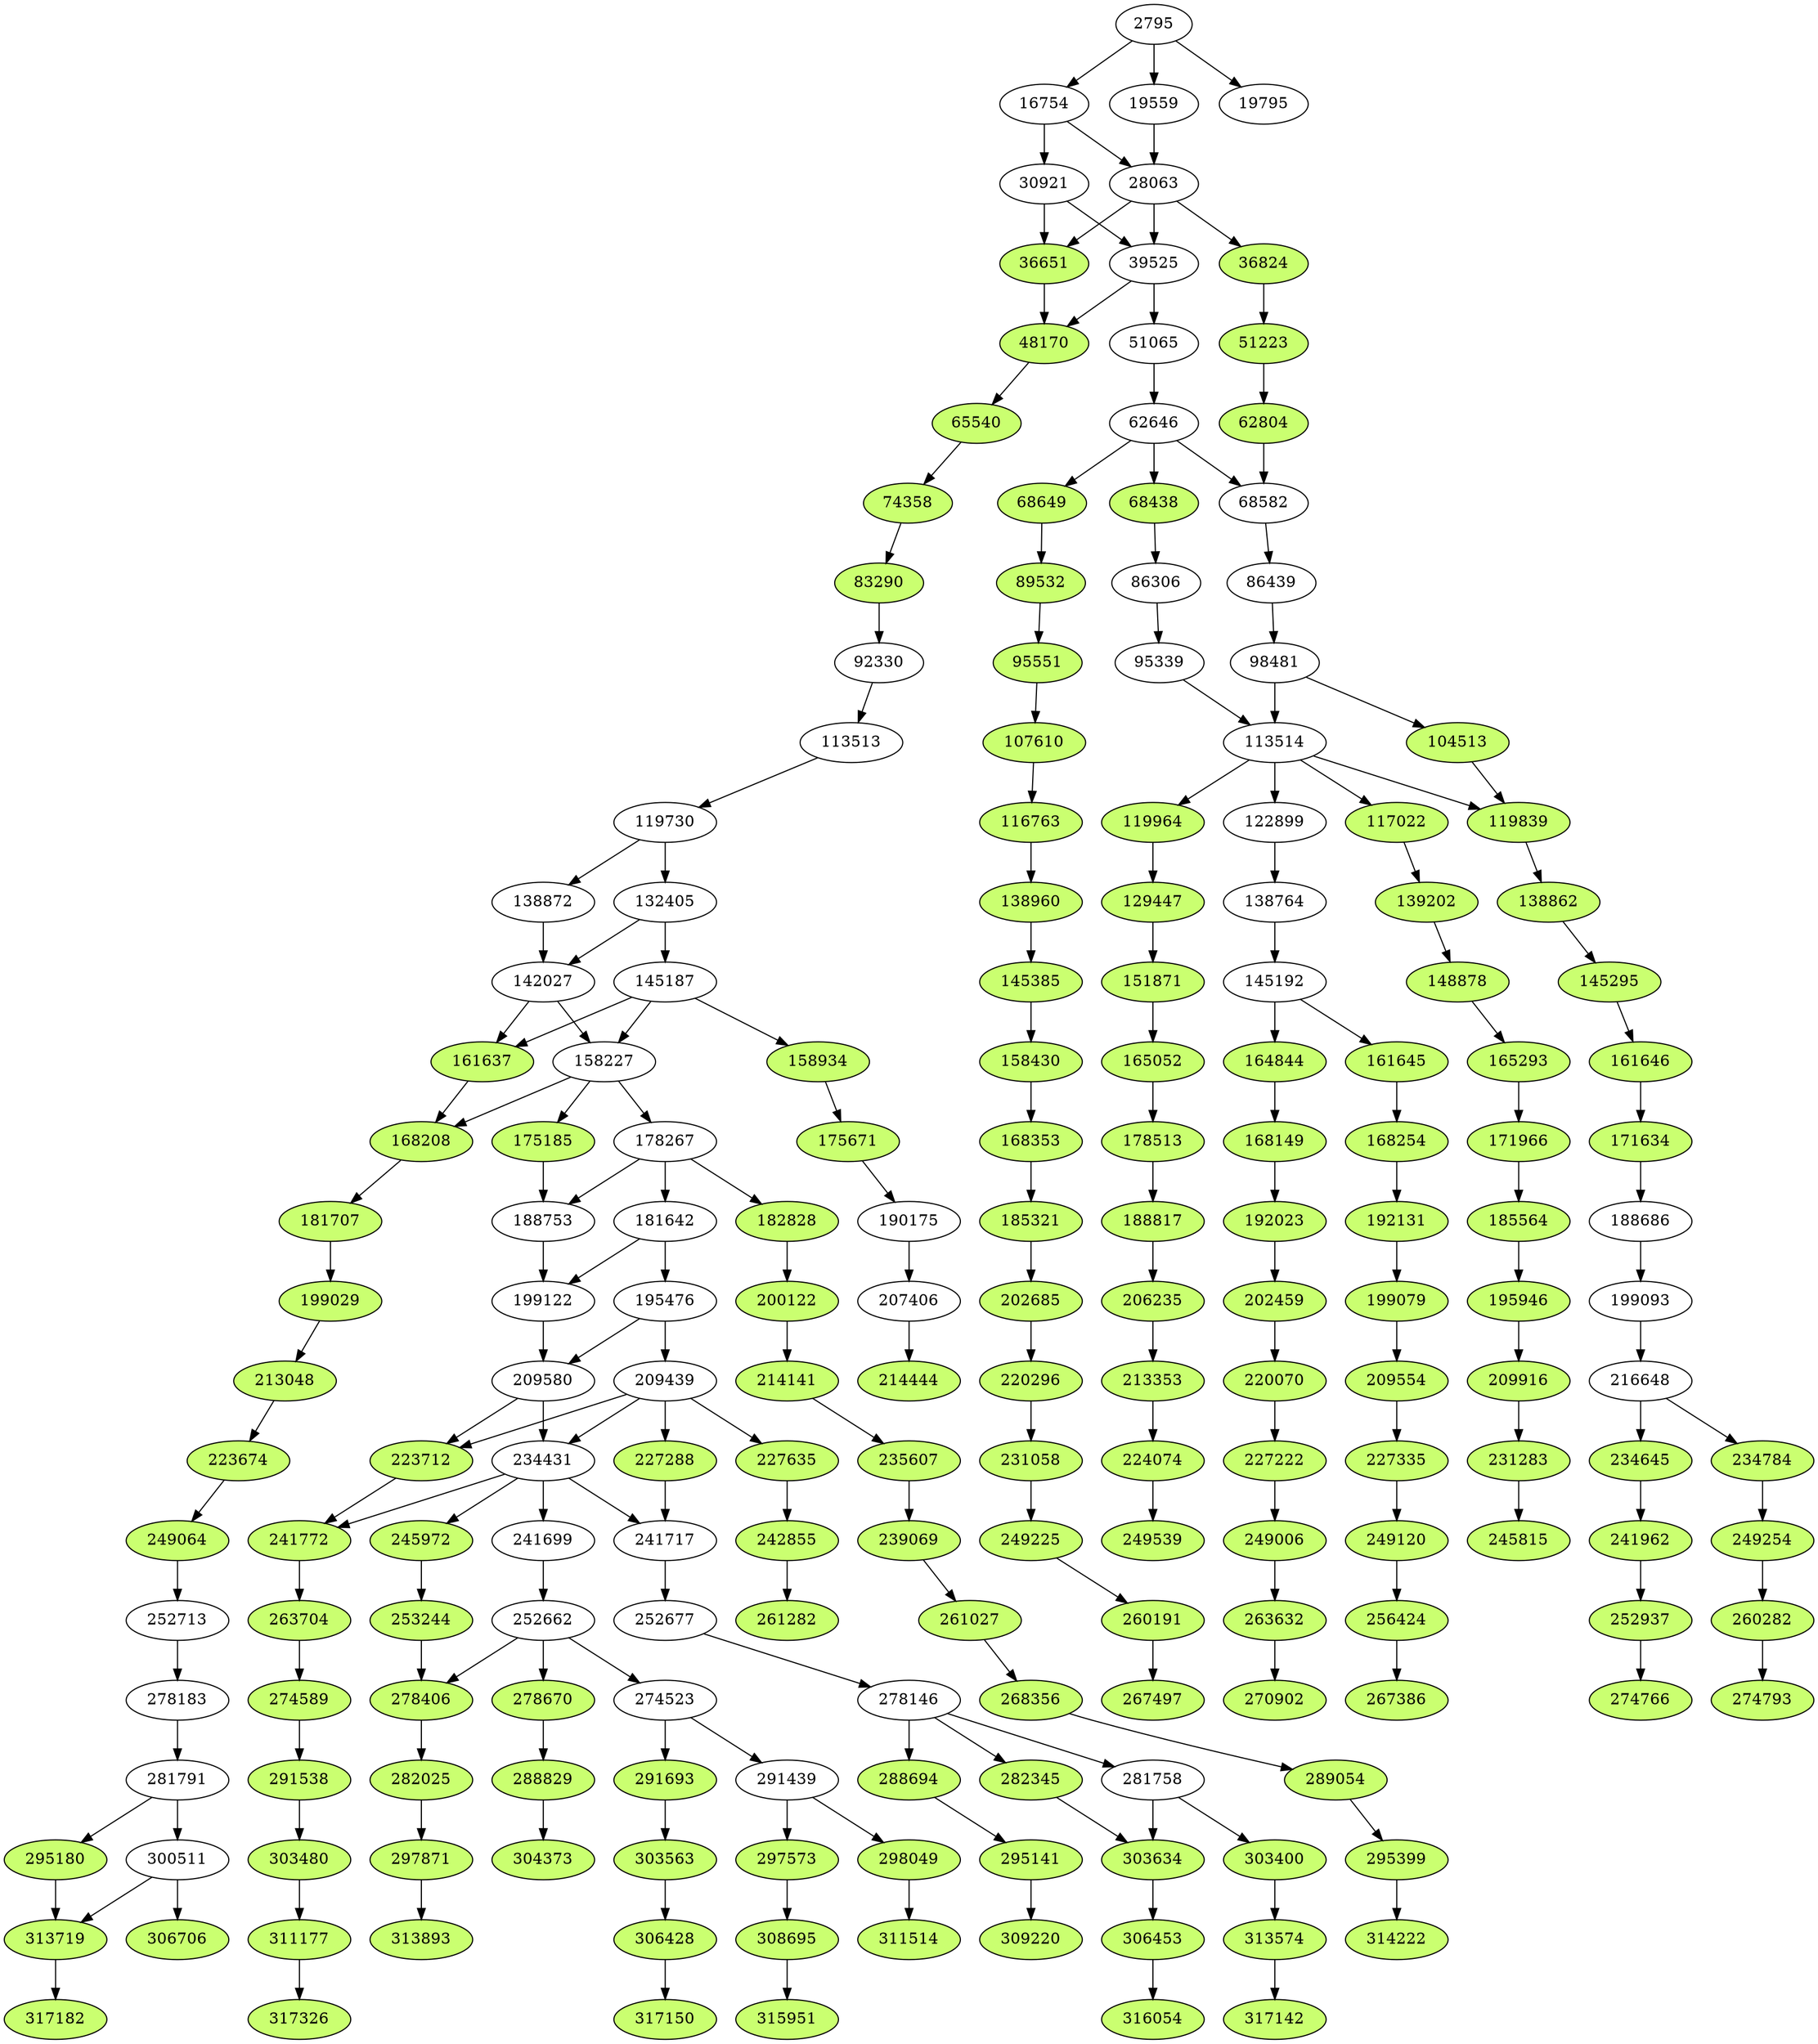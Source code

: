 digraph {
    2795 -> 16754;
    2795 -> 19559;
    2795 -> 19795;
    16754 -> 28063;
    16754 -> 30921;
    19559 -> 28063;
    28063 -> 36651;
    28063 -> 36824;
    28063 -> 39525;
    30921 -> 36651;
    30921 -> 39525;
    36651 -> 48170;
    36824 -> 51223;
    39525 -> 48170;
    39525 -> 51065;
    48170 -> 65540;
    51065 -> 62646;
    51223 -> 62804;
    62646 -> 68438;
    62646 -> 68582;
    62646 -> 68649;
    62804 -> 68582;
    65540 -> 74358;
    68438 -> 86306;
    68582 -> 86439;
    68649 -> 89532;
    74358 -> 83290;
    83290 -> 92330;
    86306 -> 95339;
    86439 -> 98481;
    89532 -> 95551;
    92330 -> 113513;
    95339 -> 113514;
    95551 -> 107610;
    98481 -> 104513;
    98481 -> 113514;
    104513 -> 119839;
    107610 -> 116763;
    113513 -> 119730;
    113514 -> 117022;
    113514 -> 119839;
    113514 -> 119964;
    113514 -> 122899;
    116763 -> 138960;
    117022 -> 139202;
    119730 -> 132405;
    119730 -> 138872;
    119839 -> 138862;
    119964 -> 129447;
    122899 -> 138764;
    129447 -> 151871;
    132405 -> 142027;
    132405 -> 145187;
    138764 -> 145192;
    138862 -> 145295;
    138872 -> 142027;
    138960 -> 145385;
    139202 -> 148878;
    142027 -> 158227;
    142027 -> 161637;
    145187 -> 158227;
    145187 -> 158934;
    145187 -> 161637;
    145192 -> 161645;
    145192 -> 164844;
    145295 -> 161646;
    145385 -> 158430;
    148878 -> 165293;
    151871 -> 165052;
    158227 -> 168208;
    158227 -> 175185;
    158227 -> 178267;
    158430 -> 168353;
    158934 -> 175671;
    161637 -> 168208;
    161645 -> 168254;
    161646 -> 171634;
    164844 -> 168149;
    165052 -> 178513;
    165293 -> 171966;
    168149 -> 192023;
    168208 -> 181707;
    168254 -> 192131;
    168353 -> 185321;
    171634 -> 188686;
    171966 -> 185564;
    175185 -> 188753;
    175671 -> 190175;
    178267 -> 181642;
    178267 -> 182828;
    178267 -> 188753;
    178513 -> 188817;
    181642 -> 195476;
    181642 -> 199122;
    181707 -> 199029;
    182828 -> 200122;
    185321 -> 202685;
    185564 -> 195946;
    188686 -> 199093;
    188753 -> 199122;
    188817 -> 206235;
    190175 -> 207406;
    192023 -> 202459;
    192131 -> 199079;
    195476 -> 209439;
    195476 -> 209580;
    195946 -> 209916;
    199029 -> 213048;
    199079 -> 209554;
    199093 -> 216648;
    199122 -> 209580;
    200122 -> 214141;
    202459 -> 220070;
    202685 -> 220296;
    206235 -> 213353;
    207406 -> 214444;
    209439 -> 223712;
    209439 -> 227288;
    209439 -> 227635;
    209439 -> 234431;
    209554 -> 227335;
    209580 -> 223712;
    209580 -> 234431;
    209916 -> 231283;
    213048 -> 223674;
    213353 -> 224074;
    214141 -> 235607;
    216648 -> 234645;
    216648 -> 234784;
    220070 -> 227222;
    220296 -> 231058;
    223674 -> 249064;
    223712 -> 241772;
    224074 -> 249539;
    227222 -> 249006;
    227288 -> 241717;
    227335 -> 249120;
    227635 -> 242855;
    231058 -> 249225;
    231283 -> 245815;
    234431 -> 241699;
    234431 -> 241717;
    234431 -> 241772;
    234431 -> 245972;
    234645 -> 241962;
    234784 -> 249254;
    235607 -> 239069;
    239069 -> 261027;
    241699 -> 252662;
    241717 -> 252677;
    241772 -> 263704;
    241962 -> 252937;
    242855 -> 261282;
    245972 -> 253244;
    249006 -> 263632;
    249064 -> 252713;
    249120 -> 256424;
    249225 -> 260191;
    249254 -> 260282;
    252662 -> 274523;
    252662 -> 278406;
    252662 -> 278670;
    252677 -> 278146;
    252713 -> 278183;
    252937 -> 274766;
    253244 -> 278406;
    256424 -> 267386;
    260191 -> 267497;
    260282 -> 274793;
    261027 -> 268356;
    263632 -> 270902;
    263704 -> 274589;
    268356 -> 289054;
    274523 -> 291439;
    274523 -> 291693;
    274589 -> 291538;
    278146 -> 281758;
    278146 -> 282345;
    278146 -> 288694;
    278183 -> 281791;
    278406 -> 282025;
    278670 -> 288829;
    281758 -> 303400;
    281758 -> 303634;
    281791 -> 295180;
    281791 -> 300511;
    282025 -> 297871;
    282345 -> 303634;
    288694 -> 295141;
    288829 -> 304373;
    289054 -> 295399;
    291439 -> 297573;
    291439 -> 298049;
    291538 -> 303480;
    291693 -> 303563;
    295141 -> 309220;
    295180 -> 313719;
    295399 -> 314222;
    297573 -> 308695;
    297871 -> 313893;
    298049 -> 311514;
    300511 -> 306706;
    300511 -> 313719;
    303400 -> 313574;
    303480 -> 311177;
    303563 -> 306428;
    303634 -> 306453;
    306428 -> 317150;
    306453 -> 316054;
    308695 -> 315951;
    311177 -> 317326;
    313574 -> 317142;
    313719 -> 317182;
    //colored bisimilar nodes
62804[style=filled, fillcolor=darkolivegreen1];
209554[style=filled, fillcolor=darkolivegreen1];
306453[style=filled, fillcolor=darkolivegreen1];
303563[style=filled, fillcolor=darkolivegreen1];
36824[style=filled, fillcolor=darkolivegreen1];
315951[style=filled, fillcolor=darkolivegreen1];
263632[style=filled, fillcolor=darkolivegreen1];
148878[style=filled, fillcolor=darkolivegreen1];
241772[style=filled, fillcolor=darkolivegreen1];
192023[style=filled, fillcolor=darkolivegreen1];
220070[style=filled, fillcolor=darkolivegreen1];
313574[style=filled, fillcolor=darkolivegreen1];
181707[style=filled, fillcolor=darkolivegreen1];
227288[style=filled, fillcolor=darkolivegreen1];
199029[style=filled, fillcolor=darkolivegreen1];
253244[style=filled, fillcolor=darkolivegreen1];
282345[style=filled, fillcolor=darkolivegreen1];
317142[style=filled, fillcolor=darkolivegreen1];
89532[style=filled, fillcolor=darkolivegreen1];
168353[style=filled, fillcolor=darkolivegreen1];
261027[style=filled, fillcolor=darkolivegreen1];
288829[style=filled, fillcolor=darkolivegreen1];
151871[style=filled, fillcolor=darkolivegreen1];
249120[style=filled, fillcolor=darkolivegreen1];
158934[style=filled, fillcolor=darkolivegreen1];
202459[style=filled, fillcolor=darkolivegreen1];
270902[style=filled, fillcolor=darkolivegreen1];
306706[style=filled, fillcolor=darkolivegreen1];
168254[style=filled, fillcolor=darkolivegreen1];
188817[style=filled, fillcolor=darkolivegreen1];
139202[style=filled, fillcolor=darkolivegreen1];
234645[style=filled, fillcolor=darkolivegreen1];
231283[style=filled, fillcolor=darkolivegreen1];
171966[style=filled, fillcolor=darkolivegreen1];
278670[style=filled, fillcolor=darkolivegreen1];
309220[style=filled, fillcolor=darkolivegreen1];
311514[style=filled, fillcolor=darkolivegreen1];
260282[style=filled, fillcolor=darkolivegreen1];
224074[style=filled, fillcolor=darkolivegreen1];
298049[style=filled, fillcolor=darkolivegreen1];
274793[style=filled, fillcolor=darkolivegreen1];
256424[style=filled, fillcolor=darkolivegreen1];
182828[style=filled, fillcolor=darkolivegreen1];
223712[style=filled, fillcolor=darkolivegreen1];
291693[style=filled, fillcolor=darkolivegreen1];
308695[style=filled, fillcolor=darkolivegreen1];
317182[style=filled, fillcolor=darkolivegreen1];
278406[style=filled, fillcolor=darkolivegreen1];
165293[style=filled, fillcolor=darkolivegreen1];
317150[style=filled, fillcolor=darkolivegreen1];
185564[style=filled, fillcolor=darkolivegreen1];
263704[style=filled, fillcolor=darkolivegreen1];
288694[style=filled, fillcolor=darkolivegreen1];
274766[style=filled, fillcolor=darkolivegreen1];
138862[style=filled, fillcolor=darkolivegreen1];
245972[style=filled, fillcolor=darkolivegreen1];
267386[style=filled, fillcolor=darkolivegreen1];
165052[style=filled, fillcolor=darkolivegreen1];
313893[style=filled, fillcolor=darkolivegreen1];
209916[style=filled, fillcolor=darkolivegreen1];
129447[style=filled, fillcolor=darkolivegreen1];
119964[style=filled, fillcolor=darkolivegreen1];
261282[style=filled, fillcolor=darkolivegreen1];
241962[style=filled, fillcolor=darkolivegreen1];
192131[style=filled, fillcolor=darkolivegreen1];
268356[style=filled, fillcolor=darkolivegreen1];
303400[style=filled, fillcolor=darkolivegreen1];
65540[style=filled, fillcolor=darkolivegreen1];
303634[style=filled, fillcolor=darkolivegreen1];
267497[style=filled, fillcolor=darkolivegreen1];
145385[style=filled, fillcolor=darkolivegreen1];
274589[style=filled, fillcolor=darkolivegreen1];
68438[style=filled, fillcolor=darkolivegreen1];
51223[style=filled, fillcolor=darkolivegreen1];
316054[style=filled, fillcolor=darkolivegreen1];
214444[style=filled, fillcolor=darkolivegreen1];
249225[style=filled, fillcolor=darkolivegreen1];
74358[style=filled, fillcolor=darkolivegreen1];
195946[style=filled, fillcolor=darkolivegreen1];
138960[style=filled, fillcolor=darkolivegreen1];
104513[style=filled, fillcolor=darkolivegreen1];
158430[style=filled, fillcolor=darkolivegreen1];
95551[style=filled, fillcolor=darkolivegreen1];
171634[style=filled, fillcolor=darkolivegreen1];
164844[style=filled, fillcolor=darkolivegreen1];
235607[style=filled, fillcolor=darkolivegreen1];
311177[style=filled, fillcolor=darkolivegreen1];
223674[style=filled, fillcolor=darkolivegreen1];
107610[style=filled, fillcolor=darkolivegreen1];
295399[style=filled, fillcolor=darkolivegreen1];
175671[style=filled, fillcolor=darkolivegreen1];
202685[style=filled, fillcolor=darkolivegreen1];
220296[style=filled, fillcolor=darkolivegreen1];
227222[style=filled, fillcolor=darkolivegreen1];
245815[style=filled, fillcolor=darkolivegreen1];
145295[style=filled, fillcolor=darkolivegreen1];
161646[style=filled, fillcolor=darkolivegreen1];
168208[style=filled, fillcolor=darkolivegreen1];
289054[style=filled, fillcolor=darkolivegreen1];
200122[style=filled, fillcolor=darkolivegreen1];
175185[style=filled, fillcolor=darkolivegreen1];
242855[style=filled, fillcolor=darkolivegreen1];
306428[style=filled, fillcolor=darkolivegreen1];
304373[style=filled, fillcolor=darkolivegreen1];
48170[style=filled, fillcolor=darkolivegreen1];
234784[style=filled, fillcolor=darkolivegreen1];
168149[style=filled, fillcolor=darkolivegreen1];
178513[style=filled, fillcolor=darkolivegreen1];
295180[style=filled, fillcolor=darkolivegreen1];
185321[style=filled, fillcolor=darkolivegreen1];
161645[style=filled, fillcolor=darkolivegreen1];
199079[style=filled, fillcolor=darkolivegreen1];
206235[style=filled, fillcolor=darkolivegreen1];
231058[style=filled, fillcolor=darkolivegreen1];
83290[style=filled, fillcolor=darkolivegreen1];
317326[style=filled, fillcolor=darkolivegreen1];
303480[style=filled, fillcolor=darkolivegreen1];
68649[style=filled, fillcolor=darkolivegreen1];
249064[style=filled, fillcolor=darkolivegreen1];
249006[style=filled, fillcolor=darkolivegreen1];
282025[style=filled, fillcolor=darkolivegreen1];
161637[style=filled, fillcolor=darkolivegreen1];
295141[style=filled, fillcolor=darkolivegreen1];
291538[style=filled, fillcolor=darkolivegreen1];
117022[style=filled, fillcolor=darkolivegreen1];
252937[style=filled, fillcolor=darkolivegreen1];
213048[style=filled, fillcolor=darkolivegreen1];
116763[style=filled, fillcolor=darkolivegreen1];
213353[style=filled, fillcolor=darkolivegreen1];
260191[style=filled, fillcolor=darkolivegreen1];
119839[style=filled, fillcolor=darkolivegreen1];
36651[style=filled, fillcolor=darkolivegreen1];
249539[style=filled, fillcolor=darkolivegreen1];
227635[style=filled, fillcolor=darkolivegreen1];
239069[style=filled, fillcolor=darkolivegreen1];
249254[style=filled, fillcolor=darkolivegreen1];
313719[style=filled, fillcolor=darkolivegreen1];
314222[style=filled, fillcolor=darkolivegreen1];
227335[style=filled, fillcolor=darkolivegreen1];
297871[style=filled, fillcolor=darkolivegreen1];
214141[style=filled, fillcolor=darkolivegreen1];
297573[style=filled, fillcolor=darkolivegreen1];
}